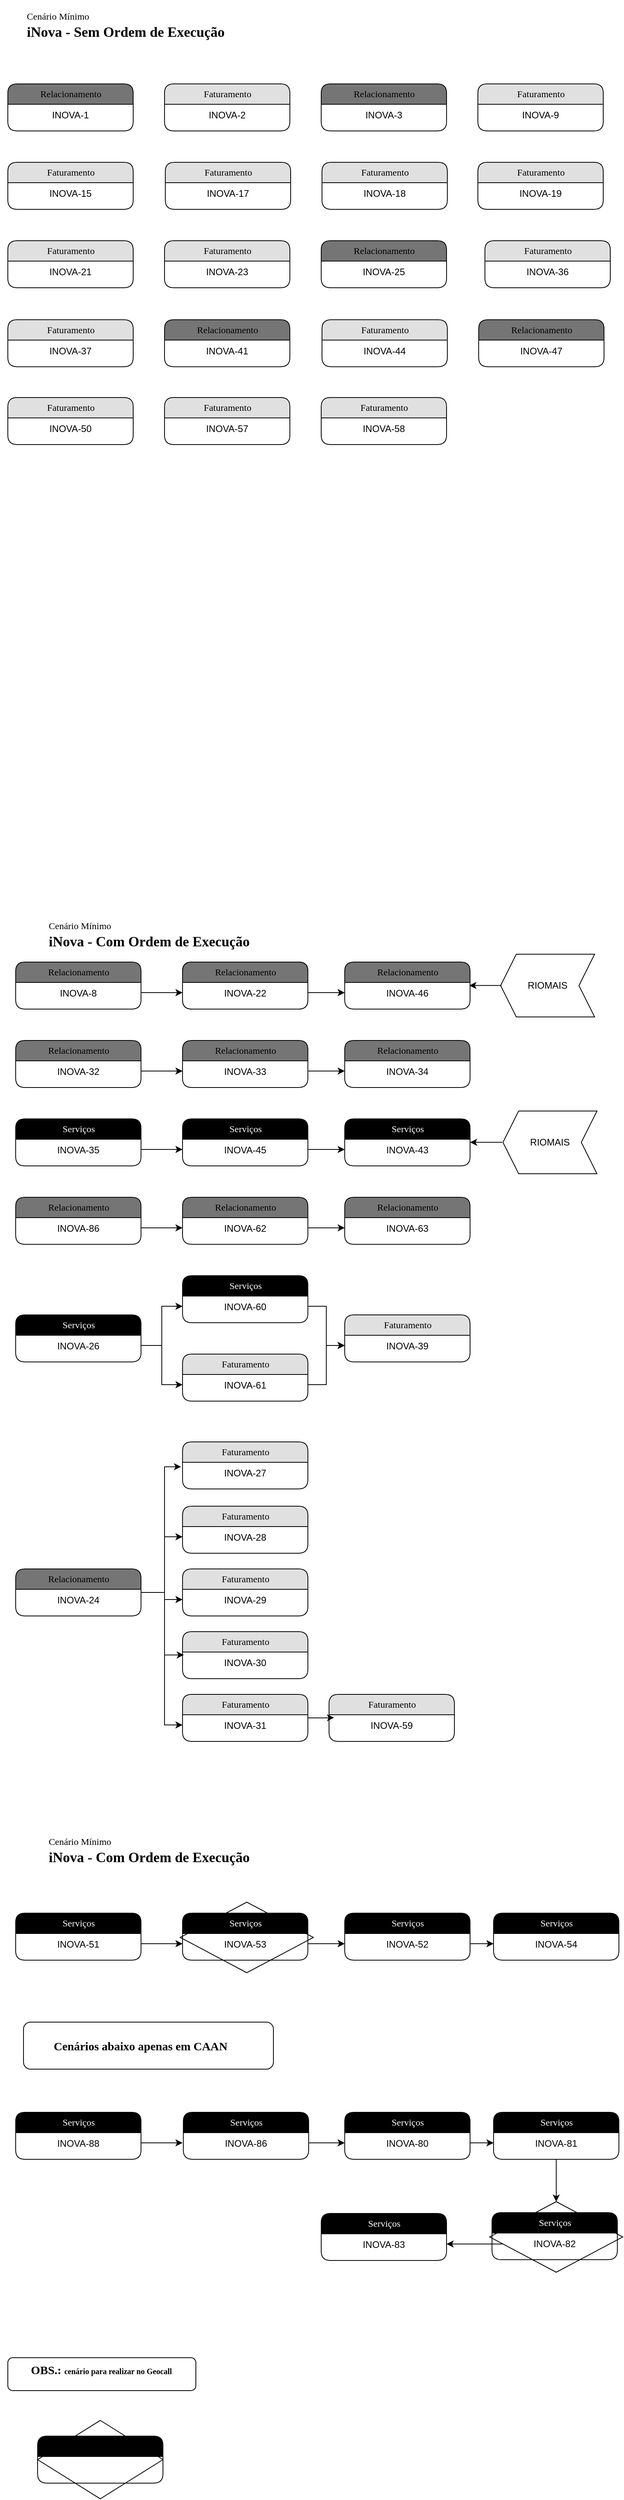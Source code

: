 <mxfile version="27.0.5">
  <diagram name="Page-1" id="5d7acffa-a066-3a61-03fe-96351882024d">
    <mxGraphModel dx="1426" dy="1912" grid="1" gridSize="10" guides="1" tooltips="1" connect="1" arrows="1" fold="1" page="1" pageScale="1" pageWidth="827" pageHeight="1169" background="#ffffff" math="0" shadow="0">
      <root>
        <mxCell id="0" />
        <mxCell id="1" parent="0" />
        <mxCell id="21ea969265ad0168-6" value="Relacionamento" style="swimlane;html=1;fontStyle=0;childLayout=stackLayout;horizontal=1;startSize=26;fillColor=#757575;horizontalStack=0;resizeParent=1;resizeLast=0;collapsible=0;marginBottom=0;swimlaneFillColor=default;align=center;rounded=1;shadow=0;comic=0;labelBackgroundColor=none;strokeWidth=1;fontFamily=Verdana;fontSize=12;swimlaneLine=1;arcSize=15;" parent="1" vertex="1">
          <mxGeometry x="30" y="-1052" width="160" height="60" as="geometry">
            <mxRectangle x="100" y="-737" width="140" height="30" as="alternateBounds" />
          </mxGeometry>
        </mxCell>
        <mxCell id="21ea969265ad0168-7" value="INOVA-1" style="text;html=1;strokeColor=none;fillColor=none;spacingLeft=4;spacingRight=4;whiteSpace=wrap;overflow=hidden;rotatable=0;points=[[0,0.5],[1,0.5]];portConstraint=eastwest;align=center;" parent="21ea969265ad0168-6" vertex="1">
          <mxGeometry y="26" width="160" height="26" as="geometry" />
        </mxCell>
        <mxCell id="HDJxrZw4YMF6eCiUrIUL-1" value="&lt;div style=&quot;text-align: left;&quot;&gt;&lt;span data-darkreader-inline-color=&quot;&quot; data-darkreader-inline-bgcolor=&quot;&quot; style=&quot;background-color: initial; color: rgb(0, 0, 0); --darkreader-inline-bgcolor: initial; --darkreader-inline-color: var(--darkreader-text-000000, #e8e6e3); font-weight: normal;&quot;&gt;&lt;font style=&quot;font-size: 12px;&quot;&gt;Cenário Mínimo&lt;/font&gt;&lt;/span&gt;&lt;/div&gt;&lt;div&gt;&lt;div&gt;iNova - Sem Ordem de Execução&lt;/div&gt;&lt;/div&gt;" style="text;html=1;align=center;verticalAlign=middle;resizable=0;points=[];autosize=1;strokeColor=none;fillColor=none;fontFamily=Verdana;fontStyle=1;fontSize=18;" parent="1" vertex="1">
          <mxGeometry x="20" y="-1159" width="320" height="60" as="geometry" />
        </mxCell>
        <mxCell id="HDJxrZw4YMF6eCiUrIUL-4" value="Faturamento" style="swimlane;html=1;fontStyle=0;childLayout=stackLayout;horizontal=1;startSize=26;fillColor=#e0e0e0;horizontalStack=0;resizeParent=1;resizeLast=0;collapsible=0;marginBottom=0;swimlaneFillColor=#ffffff;align=center;rounded=1;shadow=0;comic=0;labelBackgroundColor=none;strokeWidth=1;fontFamily=Verdana;fontSize=12;arcSize=15;" parent="1" vertex="1">
          <mxGeometry x="230" y="-1052" width="160" height="60" as="geometry" />
        </mxCell>
        <mxCell id="HDJxrZw4YMF6eCiUrIUL-5" value="INOVA-2" style="text;html=1;strokeColor=none;fillColor=none;spacingLeft=4;spacingRight=4;whiteSpace=wrap;overflow=hidden;rotatable=0;points=[[0,0.5],[1,0.5]];portConstraint=eastwest;align=center;" parent="HDJxrZw4YMF6eCiUrIUL-4" vertex="1">
          <mxGeometry y="26" width="160" height="26" as="geometry" />
        </mxCell>
        <mxCell id="HDJxrZw4YMF6eCiUrIUL-6" value="Faturamento" style="swimlane;html=1;fontStyle=0;childLayout=stackLayout;horizontal=1;startSize=26;fillColor=#e0e0e0;horizontalStack=0;resizeParent=1;resizeLast=0;collapsible=0;marginBottom=0;swimlaneFillColor=#ffffff;align=center;rounded=1;shadow=0;comic=0;labelBackgroundColor=none;strokeWidth=1;fontFamily=Verdana;fontSize=12" parent="1" vertex="1">
          <mxGeometry x="230" y="-852" width="160" height="60" as="geometry" />
        </mxCell>
        <mxCell id="HDJxrZw4YMF6eCiUrIUL-7" value="INOVA-23" style="text;html=1;strokeColor=none;fillColor=none;spacingLeft=4;spacingRight=4;whiteSpace=wrap;overflow=hidden;rotatable=0;points=[[0,0.5],[1,0.5]];portConstraint=eastwest;align=center;" parent="HDJxrZw4YMF6eCiUrIUL-6" vertex="1">
          <mxGeometry y="26" width="160" height="26" as="geometry" />
        </mxCell>
        <mxCell id="HDJxrZw4YMF6eCiUrIUL-10" value="Relacionamento" style="swimlane;html=1;fontStyle=0;childLayout=stackLayout;horizontal=1;startSize=26;fillColor=#757575;horizontalStack=0;resizeParent=1;resizeLast=0;collapsible=0;marginBottom=0;swimlaneFillColor=#ffffff;align=center;rounded=1;shadow=0;comic=0;labelBackgroundColor=none;strokeWidth=1;fontFamily=Verdana;fontSize=12;arcSize=15;" parent="1" vertex="1">
          <mxGeometry x="430" y="-1052" width="160" height="60" as="geometry" />
        </mxCell>
        <mxCell id="HDJxrZw4YMF6eCiUrIUL-11" value="INOVA-3" style="text;html=1;strokeColor=none;fillColor=none;spacingLeft=4;spacingRight=4;whiteSpace=wrap;overflow=hidden;rotatable=0;points=[[0,0.5],[1,0.5]];portConstraint=eastwest;align=center;collapsible=0;" parent="HDJxrZw4YMF6eCiUrIUL-10" vertex="1">
          <mxGeometry y="26" width="160" height="26" as="geometry" />
        </mxCell>
        <mxCell id="HDJxrZw4YMF6eCiUrIUL-12" value="Faturamento" style="swimlane;html=1;fontStyle=0;childLayout=stackLayout;horizontal=1;startSize=26;fillColor=#e0e0e0;horizontalStack=0;resizeParent=1;resizeLast=0;collapsible=0;marginBottom=0;swimlaneFillColor=#ffffff;align=center;rounded=1;shadow=0;comic=0;labelBackgroundColor=none;strokeWidth=1;fontFamily=Verdana;fontSize=12;arcSize=15;" parent="1" vertex="1">
          <mxGeometry x="630" y="-1052" width="160" height="60" as="geometry" />
        </mxCell>
        <mxCell id="HDJxrZw4YMF6eCiUrIUL-13" value="INOVA-9" style="text;html=1;strokeColor=none;fillColor=none;spacingLeft=4;spacingRight=4;whiteSpace=wrap;overflow=hidden;rotatable=0;points=[[0,0.5],[1,0.5]];portConstraint=eastwest;align=center;" parent="HDJxrZw4YMF6eCiUrIUL-12" vertex="1">
          <mxGeometry y="26" width="160" height="26" as="geometry" />
        </mxCell>
        <mxCell id="HDJxrZw4YMF6eCiUrIUL-16" value="Faturamento" style="swimlane;html=1;fontStyle=0;childLayout=stackLayout;horizontal=1;startSize=26;fillColor=#e0e0e0;horizontalStack=0;resizeParent=1;resizeLast=0;collapsible=0;marginBottom=0;swimlaneFillColor=#ffffff;align=center;rounded=1;shadow=0;comic=0;labelBackgroundColor=none;strokeWidth=1;fontFamily=Verdana;fontSize=12;arcSize=15;" parent="1" vertex="1">
          <mxGeometry x="431" y="-952" width="160" height="60" as="geometry" />
        </mxCell>
        <mxCell id="HDJxrZw4YMF6eCiUrIUL-17" value="INOVA-18" style="text;html=1;strokeColor=none;fillColor=none;spacingLeft=4;spacingRight=4;whiteSpace=wrap;overflow=hidden;rotatable=0;points=[[0,0.5],[1,0.5]];portConstraint=eastwest;align=center;" parent="HDJxrZw4YMF6eCiUrIUL-16" vertex="1">
          <mxGeometry y="26" width="160" height="26" as="geometry" />
        </mxCell>
        <mxCell id="HDJxrZw4YMF6eCiUrIUL-18" value="Faturamento" style="swimlane;html=1;fontStyle=0;childLayout=stackLayout;horizontal=1;startSize=26;fillColor=#e0e0e0;horizontalStack=0;resizeParent=1;resizeLast=0;collapsible=0;marginBottom=0;swimlaneFillColor=#ffffff;align=center;rounded=1;shadow=0;comic=0;labelBackgroundColor=none;strokeWidth=1;fontFamily=Verdana;fontSize=12;arcSize=15;" parent="1" vertex="1">
          <mxGeometry x="231" y="-952" width="160" height="60" as="geometry" />
        </mxCell>
        <mxCell id="HDJxrZw4YMF6eCiUrIUL-19" value="INOVA-17" style="text;html=1;strokeColor=none;fillColor=none;spacingLeft=4;spacingRight=4;whiteSpace=wrap;overflow=hidden;rotatable=0;points=[[0,0.5],[1,0.5]];portConstraint=eastwest;align=center;" parent="HDJxrZw4YMF6eCiUrIUL-18" vertex="1">
          <mxGeometry y="26" width="160" height="26" as="geometry" />
        </mxCell>
        <mxCell id="HDJxrZw4YMF6eCiUrIUL-20" value="Faturamento" style="swimlane;html=1;fontStyle=0;childLayout=stackLayout;horizontal=1;startSize=26;fillColor=#e0e0e0;horizontalStack=0;resizeParent=1;resizeLast=0;collapsible=0;marginBottom=0;swimlaneFillColor=#ffffff;align=center;rounded=1;shadow=0;comic=0;labelBackgroundColor=none;strokeWidth=1;fontFamily=Verdana;fontSize=12;arcSize=15;" parent="1" vertex="1">
          <mxGeometry x="30" y="-952" width="160" height="60" as="geometry" />
        </mxCell>
        <mxCell id="HDJxrZw4YMF6eCiUrIUL-21" value="INOVA-15" style="text;html=1;strokeColor=none;fillColor=none;spacingLeft=4;spacingRight=4;whiteSpace=wrap;overflow=hidden;rotatable=0;points=[[0,0.5],[1,0.5]];portConstraint=eastwest;align=center;" parent="HDJxrZw4YMF6eCiUrIUL-20" vertex="1">
          <mxGeometry y="26" width="160" height="26" as="geometry" />
        </mxCell>
        <mxCell id="HDJxrZw4YMF6eCiUrIUL-22" value="Faturamento" style="swimlane;html=1;fontStyle=0;childLayout=stackLayout;horizontal=1;startSize=26;fillColor=#e0e0e0;horizontalStack=0;resizeParent=1;resizeLast=0;collapsible=0;marginBottom=0;swimlaneFillColor=#ffffff;align=center;rounded=1;shadow=0;comic=0;labelBackgroundColor=none;strokeWidth=1;fontFamily=Verdana;fontSize=12;arcSize=15;" parent="1" vertex="1">
          <mxGeometry x="630" y="-952" width="160" height="60" as="geometry" />
        </mxCell>
        <mxCell id="HDJxrZw4YMF6eCiUrIUL-23" value="INOVA-19" style="text;html=1;strokeColor=none;fillColor=none;spacingLeft=4;spacingRight=4;whiteSpace=wrap;overflow=hidden;rotatable=0;points=[[0,0.5],[1,0.5]];portConstraint=eastwest;align=center;" parent="HDJxrZw4YMF6eCiUrIUL-22" vertex="1">
          <mxGeometry y="26" width="160" height="26" as="geometry" />
        </mxCell>
        <mxCell id="HDJxrZw4YMF6eCiUrIUL-47" value="Faturamento" style="swimlane;html=1;fontStyle=0;childLayout=stackLayout;horizontal=1;startSize=26;fillColor=#e0e0e0;horizontalStack=0;resizeParent=1;resizeLast=0;collapsible=0;marginBottom=0;swimlaneFillColor=#ffffff;align=center;rounded=1;shadow=0;comic=0;labelBackgroundColor=none;strokeWidth=1;fontFamily=Verdana;fontSize=12" parent="1" vertex="1">
          <mxGeometry x="230" y="-652" width="160" height="60" as="geometry" />
        </mxCell>
        <mxCell id="HDJxrZw4YMF6eCiUrIUL-48" value="INOVA-57" style="text;html=1;strokeColor=none;fillColor=none;spacingLeft=4;spacingRight=4;whiteSpace=wrap;overflow=hidden;rotatable=0;points=[[0,0.5],[1,0.5]];portConstraint=eastwest;align=center;" parent="HDJxrZw4YMF6eCiUrIUL-47" vertex="1">
          <mxGeometry y="26" width="160" height="26" as="geometry" />
        </mxCell>
        <mxCell id="HDJxrZw4YMF6eCiUrIUL-88" value="Faturamento" style="swimlane;html=1;fontStyle=0;childLayout=stackLayout;horizontal=1;startSize=26;fillColor=#e0e0e0;horizontalStack=0;resizeParent=1;resizeLast=0;collapsible=0;marginBottom=0;swimlaneFillColor=#ffffff;align=center;rounded=1;shadow=0;comic=0;labelBackgroundColor=none;strokeWidth=1;fontFamily=Verdana;fontSize=12" parent="1" vertex="1">
          <mxGeometry x="30" y="-852" width="160" height="60" as="geometry" />
        </mxCell>
        <mxCell id="HDJxrZw4YMF6eCiUrIUL-89" value="INOVA-21" style="text;html=1;strokeColor=none;fillColor=none;spacingLeft=4;spacingRight=4;whiteSpace=wrap;overflow=hidden;rotatable=0;points=[[0,0.5],[1,0.5]];portConstraint=eastwest;align=center;" parent="HDJxrZw4YMF6eCiUrIUL-88" vertex="1">
          <mxGeometry y="26" width="160" height="26" as="geometry" />
        </mxCell>
        <mxCell id="HDJxrZw4YMF6eCiUrIUL-90" value="&lt;div style=&quot;text-align: left;&quot;&gt;&lt;span data-darkreader-inline-color=&quot;&quot; data-darkreader-inline-bgcolor=&quot;&quot; style=&quot;background-color: initial; color: rgb(0, 0, 0); --darkreader-inline-bgcolor: initial; --darkreader-inline-color: var(--darkreader-text-000000, #e8e6e3); font-weight: normal;&quot;&gt;&lt;font style=&quot;font-size: 12px;&quot;&gt;Cenário Mínimo&lt;/font&gt;&lt;/span&gt;&lt;/div&gt;&lt;div&gt;&lt;div&gt;iNova - Com Ordem de Execução&lt;/div&gt;&lt;/div&gt;" style="text;html=1;align=center;verticalAlign=middle;resizable=0;points=[];autosize=1;strokeColor=none;fillColor=none;fontFamily=Verdana;fontStyle=1;fontSize=18;" parent="1" vertex="1">
          <mxGeometry x="50" y="1" width="320" height="60" as="geometry" />
        </mxCell>
        <mxCell id="HDJxrZw4YMF6eCiUrIUL-93" value="Faturamento" style="swimlane;html=1;fontStyle=0;childLayout=stackLayout;horizontal=1;startSize=26;fillColor=#e0e0e0;horizontalStack=0;resizeParent=1;resizeLast=0;collapsible=0;marginBottom=0;swimlaneFillColor=#ffffff;align=center;rounded=1;shadow=0;comic=0;labelBackgroundColor=none;strokeWidth=1;fontFamily=Verdana;fontSize=12;arcSize=15;" parent="1" vertex="1">
          <mxGeometry x="30" y="-652" width="160" height="60" as="geometry" />
        </mxCell>
        <mxCell id="HDJxrZw4YMF6eCiUrIUL-94" value="INOVA-50" style="text;html=1;strokeColor=none;fillColor=none;spacingLeft=4;spacingRight=4;whiteSpace=wrap;overflow=hidden;rotatable=0;points=[[0,0.5],[1,0.5]];portConstraint=eastwest;align=center;" parent="HDJxrZw4YMF6eCiUrIUL-93" vertex="1">
          <mxGeometry y="26" width="160" height="26" as="geometry" />
        </mxCell>
        <mxCell id="HDJxrZw4YMF6eCiUrIUL-95" value="Relacionamento" style="swimlane;html=1;fontStyle=0;childLayout=stackLayout;horizontal=1;startSize=26;fillColor=#757575;horizontalStack=0;resizeParent=1;resizeLast=0;collapsible=0;marginBottom=0;swimlaneFillColor=#ffffff;align=center;rounded=1;shadow=0;comic=0;labelBackgroundColor=none;strokeWidth=1;fontFamily=Verdana;fontSize=12;arcSize=15;" parent="1" vertex="1">
          <mxGeometry x="631" y="-751.25" width="160" height="60" as="geometry" />
        </mxCell>
        <mxCell id="HDJxrZw4YMF6eCiUrIUL-96" value="INOVA-47" style="text;html=1;strokeColor=none;fillColor=none;spacingLeft=4;spacingRight=4;whiteSpace=wrap;overflow=hidden;rotatable=0;points=[[0,0.5],[1,0.5]];portConstraint=eastwest;align=center;" parent="HDJxrZw4YMF6eCiUrIUL-95" vertex="1">
          <mxGeometry y="26" width="160" height="26" as="geometry" />
        </mxCell>
        <mxCell id="HDJxrZw4YMF6eCiUrIUL-113" value="Faturamento" style="swimlane;html=1;fontStyle=0;childLayout=stackLayout;horizontal=1;startSize=26;fillColor=#e0e0e0;horizontalStack=0;resizeParent=1;resizeLast=0;collapsible=0;marginBottom=0;swimlaneFillColor=#ffffff;align=center;rounded=1;shadow=0;comic=0;labelBackgroundColor=none;strokeWidth=1;fontFamily=Verdana;fontSize=12" parent="1" vertex="1">
          <mxGeometry x="639" y="-852" width="160" height="60" as="geometry" />
        </mxCell>
        <mxCell id="HDJxrZw4YMF6eCiUrIUL-114" value="INOVA-36" style="text;html=1;strokeColor=none;fillColor=none;spacingLeft=4;spacingRight=4;whiteSpace=wrap;overflow=hidden;rotatable=0;points=[[0,0.5],[1,0.5]];portConstraint=eastwest;align=center;" parent="HDJxrZw4YMF6eCiUrIUL-113" vertex="1">
          <mxGeometry y="26" width="160" height="26" as="geometry" />
        </mxCell>
        <mxCell id="HDJxrZw4YMF6eCiUrIUL-115" value="Relacionamento" style="swimlane;html=1;fontStyle=0;childLayout=stackLayout;horizontal=1;startSize=26;fillColor=#757575;horizontalStack=0;resizeParent=1;resizeLast=0;collapsible=0;marginBottom=0;swimlaneFillColor=#ffffff;align=center;rounded=1;shadow=0;comic=0;labelBackgroundColor=none;strokeWidth=1;fontFamily=Verdana;fontSize=12;arcSize=15;" parent="1" vertex="1">
          <mxGeometry x="230" y="-751.25" width="160" height="60" as="geometry" />
        </mxCell>
        <mxCell id="HDJxrZw4YMF6eCiUrIUL-116" value="INOVA-41" style="text;html=1;strokeColor=none;fillColor=none;spacingLeft=4;spacingRight=4;whiteSpace=wrap;overflow=hidden;rotatable=0;points=[[0,0.5],[1,0.5]];portConstraint=eastwest;align=center;" parent="HDJxrZw4YMF6eCiUrIUL-115" vertex="1">
          <mxGeometry y="26" width="160" height="26" as="geometry" />
        </mxCell>
        <mxCell id="HDJxrZw4YMF6eCiUrIUL-117" value="Faturamento" style="swimlane;html=1;fontStyle=0;childLayout=stackLayout;horizontal=1;startSize=26;fillColor=#e0e0e0;horizontalStack=0;resizeParent=1;resizeLast=0;collapsible=0;marginBottom=0;swimlaneFillColor=#ffffff;align=center;rounded=1;shadow=0;comic=0;labelBackgroundColor=none;strokeWidth=1;fontFamily=Verdana;fontSize=12;arcSize=15;" parent="1" vertex="1">
          <mxGeometry x="431" y="-751.25" width="160" height="60" as="geometry" />
        </mxCell>
        <mxCell id="HDJxrZw4YMF6eCiUrIUL-118" value="INOVA-44" style="text;html=1;strokeColor=none;fillColor=none;spacingLeft=4;spacingRight=4;whiteSpace=wrap;overflow=hidden;rotatable=0;points=[[0,0.5],[1,0.5]];portConstraint=eastwest;align=center;" parent="HDJxrZw4YMF6eCiUrIUL-117" vertex="1">
          <mxGeometry y="26" width="160" height="26" as="geometry" />
        </mxCell>
        <mxCell id="HDJxrZw4YMF6eCiUrIUL-119" value="Relacionamento" style="swimlane;html=1;fontStyle=0;childLayout=stackLayout;horizontal=1;startSize=26;fillColor=#757575;horizontalStack=0;resizeParent=1;resizeLast=0;collapsible=0;marginBottom=0;swimlaneFillColor=#ffffff;align=center;rounded=1;shadow=0;comic=0;labelBackgroundColor=none;strokeWidth=1;fontFamily=Verdana;fontSize=12;arcSize=15;" parent="1" vertex="1">
          <mxGeometry x="430" y="-852" width="160" height="60" as="geometry" />
        </mxCell>
        <mxCell id="HDJxrZw4YMF6eCiUrIUL-120" value="INOVA-25" style="text;html=1;strokeColor=none;fillColor=none;spacingLeft=4;spacingRight=4;whiteSpace=wrap;overflow=hidden;rotatable=0;points=[[0,0.5],[1,0.5]];portConstraint=eastwest;align=center;" parent="HDJxrZw4YMF6eCiUrIUL-119" vertex="1">
          <mxGeometry y="26" width="160" height="26" as="geometry" />
        </mxCell>
        <mxCell id="HDJxrZw4YMF6eCiUrIUL-121" value="Faturamento" style="swimlane;html=1;fontStyle=0;childLayout=stackLayout;horizontal=1;startSize=26;fillColor=#e0e0e0;horizontalStack=0;resizeParent=1;resizeLast=0;collapsible=0;marginBottom=0;swimlaneFillColor=#ffffff;align=center;rounded=1;shadow=0;comic=0;labelBackgroundColor=none;strokeWidth=1;fontFamily=Verdana;fontSize=12" parent="1" vertex="1">
          <mxGeometry x="30" y="-751.25" width="160" height="60" as="geometry" />
        </mxCell>
        <mxCell id="HDJxrZw4YMF6eCiUrIUL-122" value="INOVA-37" style="text;html=1;strokeColor=none;fillColor=none;spacingLeft=4;spacingRight=4;whiteSpace=wrap;overflow=hidden;rotatable=0;points=[[0,0.5],[1,0.5]];portConstraint=eastwest;align=center;" parent="HDJxrZw4YMF6eCiUrIUL-121" vertex="1">
          <mxGeometry y="26" width="160" height="26" as="geometry" />
        </mxCell>
        <mxCell id="HDJxrZw4YMF6eCiUrIUL-123" value="Faturamento" style="swimlane;html=1;fontStyle=0;childLayout=stackLayout;horizontal=1;startSize=26;fillColor=#e0e0e0;horizontalStack=0;resizeParent=1;resizeLast=0;collapsible=0;marginBottom=0;swimlaneFillColor=#ffffff;align=center;rounded=1;shadow=0;comic=0;labelBackgroundColor=none;strokeWidth=1;fontFamily=Verdana;fontSize=12;arcSize=15;" parent="1" vertex="1">
          <mxGeometry x="430" y="-652" width="160" height="60" as="geometry" />
        </mxCell>
        <mxCell id="HDJxrZw4YMF6eCiUrIUL-124" value="INOVA-58" style="text;html=1;strokeColor=none;fillColor=none;spacingLeft=4;spacingRight=4;whiteSpace=wrap;overflow=hidden;rotatable=0;points=[[0,0.5],[1,0.5]];portConstraint=eastwest;align=center;" parent="HDJxrZw4YMF6eCiUrIUL-123" vertex="1">
          <mxGeometry y="26" width="160" height="26" as="geometry" />
        </mxCell>
        <mxCell id="HDJxrZw4YMF6eCiUrIUL-125" value="Relacionamento" style="swimlane;html=1;fontStyle=0;childLayout=stackLayout;horizontal=1;startSize=26;fillColor=#757575;horizontalStack=0;resizeParent=1;resizeLast=0;collapsible=0;marginBottom=0;swimlaneFillColor=default;align=center;rounded=1;shadow=0;comic=0;labelBackgroundColor=none;strokeWidth=1;fontFamily=Verdana;fontSize=12;swimlaneLine=1;arcSize=15;" parent="1" vertex="1">
          <mxGeometry x="40" y="68" width="160" height="60" as="geometry">
            <mxRectangle x="100" y="-737" width="140" height="30" as="alternateBounds" />
          </mxGeometry>
        </mxCell>
        <mxCell id="HDJxrZw4YMF6eCiUrIUL-126" value="INOVA-8" style="text;html=1;strokeColor=none;fillColor=none;spacingLeft=4;spacingRight=4;whiteSpace=wrap;overflow=hidden;rotatable=0;points=[[0,0.5],[1,0.5]];portConstraint=eastwest;align=center;" parent="HDJxrZw4YMF6eCiUrIUL-125" vertex="1">
          <mxGeometry y="26" width="160" height="26" as="geometry" />
        </mxCell>
        <mxCell id="HDJxrZw4YMF6eCiUrIUL-129" value="Faturamento" style="swimlane;html=1;fontStyle=0;childLayout=stackLayout;horizontal=1;startSize=26;fillColor=#e0e0e0;horizontalStack=0;resizeParent=1;resizeLast=0;collapsible=0;marginBottom=0;swimlaneFillColor=#ffffff;align=center;rounded=1;shadow=0;comic=0;labelBackgroundColor=none;strokeWidth=1;fontFamily=Verdana;fontSize=12;arcSize=15;" parent="1" vertex="1">
          <mxGeometry x="253" y="568" width="160" height="60" as="geometry" />
        </mxCell>
        <mxCell id="HDJxrZw4YMF6eCiUrIUL-130" value="INOVA-61" style="text;html=1;strokeColor=none;fillColor=none;spacingLeft=4;spacingRight=4;whiteSpace=wrap;overflow=hidden;rotatable=0;points=[[0,0.5],[1,0.5]];portConstraint=eastwest;align=center;" parent="HDJxrZw4YMF6eCiUrIUL-129" vertex="1">
          <mxGeometry y="26" width="160" height="26" as="geometry" />
        </mxCell>
        <mxCell id="HDJxrZw4YMF6eCiUrIUL-131" value="Serviços" style="swimlane;html=1;fontStyle=0;childLayout=stackLayout;horizontal=1;startSize=26;fillColor=#000000;horizontalStack=0;resizeParent=1;resizeLast=0;collapsible=0;marginBottom=0;swimlaneFillColor=#ffffff;align=center;rounded=1;shadow=0;comic=0;labelBackgroundColor=none;strokeWidth=1;fontFamily=Verdana;fontSize=12;arcSize=15;fillStyle=solid;fontColor=#FFFFFF;" parent="1" vertex="1">
          <mxGeometry x="40" y="268" width="160" height="60" as="geometry" />
        </mxCell>
        <mxCell id="HDJxrZw4YMF6eCiUrIUL-132" value="INOVA-35" style="text;html=1;strokeColor=none;fillColor=none;spacingLeft=4;spacingRight=4;whiteSpace=wrap;overflow=hidden;rotatable=0;points=[[0,0.5],[1,0.5]];portConstraint=eastwest;align=center;" parent="HDJxrZw4YMF6eCiUrIUL-131" vertex="1">
          <mxGeometry y="26" width="160" height="26" as="geometry" />
        </mxCell>
        <mxCell id="HDJxrZw4YMF6eCiUrIUL-135" value="Relacionamento" style="swimlane;html=1;fontStyle=0;childLayout=stackLayout;horizontal=1;startSize=26;fillColor=#757575;horizontalStack=0;resizeParent=1;resizeLast=0;collapsible=0;marginBottom=0;swimlaneFillColor=default;align=center;rounded=1;shadow=0;comic=0;labelBackgroundColor=none;strokeWidth=1;fontFamily=Verdana;fontSize=12;swimlaneLine=1;arcSize=15;" parent="1" vertex="1">
          <mxGeometry x="40" y="168" width="160" height="60" as="geometry">
            <mxRectangle x="100" y="-737" width="140" height="30" as="alternateBounds" />
          </mxGeometry>
        </mxCell>
        <mxCell id="HDJxrZw4YMF6eCiUrIUL-136" value="INOVA-32" style="text;html=1;strokeColor=none;fillColor=none;spacingLeft=4;spacingRight=4;whiteSpace=wrap;overflow=hidden;rotatable=0;points=[[0,0.5],[1,0.5]];portConstraint=eastwest;align=center;" parent="HDJxrZw4YMF6eCiUrIUL-135" vertex="1">
          <mxGeometry y="26" width="160" height="26" as="geometry" />
        </mxCell>
        <mxCell id="HDJxrZw4YMF6eCiUrIUL-137" value="Relacionamento" style="swimlane;html=1;fontStyle=0;childLayout=stackLayout;horizontal=1;startSize=26;fillColor=#757575;horizontalStack=0;resizeParent=1;resizeLast=0;collapsible=0;marginBottom=0;swimlaneFillColor=default;align=center;rounded=1;shadow=0;comic=0;labelBackgroundColor=none;strokeWidth=1;fontFamily=Verdana;fontSize=12;swimlaneLine=1;arcSize=15;" parent="1" vertex="1">
          <mxGeometry x="40" y="368" width="160" height="60" as="geometry">
            <mxRectangle x="100" y="-737" width="140" height="30" as="alternateBounds" />
          </mxGeometry>
        </mxCell>
        <mxCell id="HDJxrZw4YMF6eCiUrIUL-138" value="INOVA-86&lt;div&gt;&lt;br&gt;&lt;/div&gt;" style="text;html=1;strokeColor=none;fillColor=none;spacingLeft=4;spacingRight=4;whiteSpace=wrap;overflow=hidden;rotatable=0;points=[[0,0.5],[1,0.5]];portConstraint=eastwest;align=center;" parent="HDJxrZw4YMF6eCiUrIUL-137" vertex="1">
          <mxGeometry y="26" width="160" height="26" as="geometry" />
        </mxCell>
        <mxCell id="HDJxrZw4YMF6eCiUrIUL-139" value="Serviços" style="swimlane;html=1;fontStyle=0;childLayout=stackLayout;horizontal=1;startSize=26;fillColor=#000000;horizontalStack=0;resizeParent=1;resizeLast=0;collapsible=0;marginBottom=0;swimlaneFillColor=#ffffff;align=center;rounded=1;shadow=0;comic=0;labelBackgroundColor=none;strokeWidth=1;fontFamily=Verdana;fontSize=12;arcSize=15;fillStyle=solid;fontColor=#FFFFFF;" parent="1" vertex="1">
          <mxGeometry x="40" y="518" width="160" height="60" as="geometry" />
        </mxCell>
        <mxCell id="HDJxrZw4YMF6eCiUrIUL-140" value="INOVA-26" style="text;html=1;strokeColor=none;fillColor=none;spacingLeft=4;spacingRight=4;whiteSpace=wrap;overflow=hidden;rotatable=0;points=[[0,0.5],[1,0.5]];portConstraint=eastwest;align=center;" parent="HDJxrZw4YMF6eCiUrIUL-139" vertex="1">
          <mxGeometry y="26" width="160" height="26" as="geometry" />
        </mxCell>
        <mxCell id="HDJxrZw4YMF6eCiUrIUL-197" value="" style="edgeStyle=orthogonalEdgeStyle;rounded=0;orthogonalLoop=1;jettySize=auto;html=1;" parent="1" source="HDJxrZw4YMF6eCiUrIUL-141" target="HDJxrZw4YMF6eCiUrIUL-192" edge="1">
          <mxGeometry relative="1" as="geometry">
            <Array as="points">
              <mxPoint x="230" y="872" />
              <mxPoint x="230" y="881" />
            </Array>
          </mxGeometry>
        </mxCell>
        <mxCell id="HDJxrZw4YMF6eCiUrIUL-198" style="edgeStyle=orthogonalEdgeStyle;rounded=0;orthogonalLoop=1;jettySize=auto;html=1;entryX=0;entryY=0.5;entryDx=0;entryDy=0;" parent="1" source="HDJxrZw4YMF6eCiUrIUL-141" target="HDJxrZw4YMF6eCiUrIUL-190" edge="1">
          <mxGeometry relative="1" as="geometry">
            <Array as="points">
              <mxPoint x="230" y="872" />
              <mxPoint x="230" y="801" />
            </Array>
          </mxGeometry>
        </mxCell>
        <mxCell id="HDJxrZw4YMF6eCiUrIUL-203" style="edgeStyle=orthogonalEdgeStyle;rounded=0;orthogonalLoop=1;jettySize=auto;html=1;entryX=0;entryY=0.5;entryDx=0;entryDy=0;" parent="1" source="HDJxrZw4YMF6eCiUrIUL-141" target="HDJxrZw4YMF6eCiUrIUL-196" edge="1">
          <mxGeometry relative="1" as="geometry">
            <Array as="points">
              <mxPoint x="230" y="872" />
              <mxPoint x="230" y="1041" />
            </Array>
          </mxGeometry>
        </mxCell>
        <mxCell id="HDJxrZw4YMF6eCiUrIUL-141" value="Relacionamento" style="swimlane;html=1;fontStyle=0;childLayout=stackLayout;horizontal=1;startSize=26;fillColor=#757575;horizontalStack=0;resizeParent=1;resizeLast=0;collapsible=0;marginBottom=0;swimlaneFillColor=default;align=center;rounded=1;shadow=0;comic=0;labelBackgroundColor=none;strokeWidth=1;fontFamily=Verdana;fontSize=12;swimlaneLine=1;arcSize=15;" parent="1" vertex="1">
          <mxGeometry x="40" y="842" width="160" height="60" as="geometry">
            <mxRectangle x="100" y="-737" width="140" height="30" as="alternateBounds" />
          </mxGeometry>
        </mxCell>
        <mxCell id="HDJxrZw4YMF6eCiUrIUL-142" value="INOVA-24" style="text;html=1;strokeColor=none;fillColor=none;spacingLeft=4;spacingRight=4;whiteSpace=wrap;overflow=hidden;rotatable=0;points=[[0,0.5],[1,0.5]];portConstraint=eastwest;align=center;" parent="HDJxrZw4YMF6eCiUrIUL-141" vertex="1">
          <mxGeometry y="26" width="160" height="26" as="geometry" />
        </mxCell>
        <mxCell id="HDJxrZw4YMF6eCiUrIUL-143" value="Relacionamento" style="swimlane;html=1;fontStyle=0;childLayout=stackLayout;horizontal=1;startSize=26;fillColor=#757575;horizontalStack=0;resizeParent=1;resizeLast=0;collapsible=0;marginBottom=0;swimlaneFillColor=default;align=center;rounded=1;shadow=0;comic=0;labelBackgroundColor=none;strokeWidth=1;fontFamily=Verdana;fontSize=12;swimlaneLine=1;arcSize=15;" parent="1" vertex="1">
          <mxGeometry x="253" y="68" width="160" height="60" as="geometry">
            <mxRectangle x="100" y="-737" width="140" height="30" as="alternateBounds" />
          </mxGeometry>
        </mxCell>
        <mxCell id="HDJxrZw4YMF6eCiUrIUL-144" value="INOVA-1" style="text;html=1;strokeColor=none;fillColor=none;spacingLeft=4;spacingRight=4;whiteSpace=wrap;overflow=hidden;rotatable=0;points=[[0,0.5],[1,0.5]];portConstraint=eastwest;align=center;" parent="HDJxrZw4YMF6eCiUrIUL-143" vertex="1">
          <mxGeometry y="26" width="160" height="26" as="geometry" />
        </mxCell>
        <mxCell id="HDJxrZw4YMF6eCiUrIUL-145" value="" style="edgeStyle=orthogonalEdgeStyle;rounded=0;orthogonalLoop=1;jettySize=auto;html=1;" parent="1" source="HDJxrZw4YMF6eCiUrIUL-126" target="HDJxrZw4YMF6eCiUrIUL-144" edge="1">
          <mxGeometry relative="1" as="geometry" />
        </mxCell>
        <mxCell id="HDJxrZw4YMF6eCiUrIUL-146" value="Relacionamento" style="swimlane;html=1;fontStyle=0;childLayout=stackLayout;horizontal=1;startSize=26;fillColor=#757575;horizontalStack=0;resizeParent=1;resizeLast=0;collapsible=0;marginBottom=0;swimlaneFillColor=default;align=center;rounded=1;shadow=0;comic=0;labelBackgroundColor=none;strokeWidth=1;fontFamily=Verdana;fontSize=12;swimlaneLine=1;arcSize=15;" parent="1" vertex="1">
          <mxGeometry x="253" y="68" width="160" height="60" as="geometry">
            <mxRectangle x="100" y="-737" width="140" height="30" as="alternateBounds" />
          </mxGeometry>
        </mxCell>
        <mxCell id="HDJxrZw4YMF6eCiUrIUL-147" value="INOVA-22" style="text;html=1;strokeColor=none;fillColor=none;spacingLeft=4;spacingRight=4;whiteSpace=wrap;overflow=hidden;rotatable=0;points=[[0,0.5],[1,0.5]];portConstraint=eastwest;align=center;" parent="HDJxrZw4YMF6eCiUrIUL-146" vertex="1">
          <mxGeometry y="26" width="160" height="26" as="geometry" />
        </mxCell>
        <mxCell id="HDJxrZw4YMF6eCiUrIUL-148" value="Relacionamento" style="swimlane;html=1;fontStyle=0;childLayout=stackLayout;horizontal=1;startSize=26;fillColor=#757575;horizontalStack=0;resizeParent=1;resizeLast=0;collapsible=0;marginBottom=0;swimlaneFillColor=default;align=center;rounded=1;shadow=0;comic=0;labelBackgroundColor=none;strokeWidth=1;fontFamily=Verdana;fontSize=12;swimlaneLine=1;arcSize=15;" parent="1" vertex="1">
          <mxGeometry x="460" y="68" width="160" height="60" as="geometry">
            <mxRectangle x="100" y="-737" width="140" height="30" as="alternateBounds" />
          </mxGeometry>
        </mxCell>
        <mxCell id="HDJxrZw4YMF6eCiUrIUL-149" value="INOVA-46" style="text;html=1;strokeColor=none;fillColor=none;spacingLeft=4;spacingRight=4;whiteSpace=wrap;overflow=hidden;rotatable=0;points=[[0,0.5],[1,0.5]];portConstraint=eastwest;align=center;" parent="HDJxrZw4YMF6eCiUrIUL-148" vertex="1">
          <mxGeometry y="26" width="160" height="26" as="geometry" />
        </mxCell>
        <mxCell id="HDJxrZw4YMF6eCiUrIUL-152" value="" style="edgeStyle=orthogonalEdgeStyle;rounded=0;orthogonalLoop=1;jettySize=auto;html=1;" parent="1" source="HDJxrZw4YMF6eCiUrIUL-147" target="HDJxrZw4YMF6eCiUrIUL-149" edge="1">
          <mxGeometry relative="1" as="geometry" />
        </mxCell>
        <mxCell id="HDJxrZw4YMF6eCiUrIUL-153" value="Relacionamento" style="swimlane;html=1;fontStyle=0;childLayout=stackLayout;horizontal=1;startSize=26;fillColor=#757575;horizontalStack=0;resizeParent=1;resizeLast=0;collapsible=0;marginBottom=0;swimlaneFillColor=default;align=center;rounded=1;shadow=0;comic=0;labelBackgroundColor=none;strokeWidth=1;fontFamily=Verdana;fontSize=12;swimlaneLine=1;arcSize=15;" parent="1" vertex="1">
          <mxGeometry x="253" y="168" width="160" height="60" as="geometry">
            <mxRectangle x="100" y="-737" width="140" height="30" as="alternateBounds" />
          </mxGeometry>
        </mxCell>
        <mxCell id="HDJxrZw4YMF6eCiUrIUL-154" value="INOVA-33" style="text;html=1;strokeColor=none;fillColor=none;spacingLeft=4;spacingRight=4;whiteSpace=wrap;overflow=hidden;rotatable=0;points=[[0,0.5],[1,0.5]];portConstraint=eastwest;align=center;" parent="HDJxrZw4YMF6eCiUrIUL-153" vertex="1">
          <mxGeometry y="26" width="160" height="26" as="geometry" />
        </mxCell>
        <mxCell id="HDJxrZw4YMF6eCiUrIUL-155" value="" style="edgeStyle=orthogonalEdgeStyle;rounded=0;orthogonalLoop=1;jettySize=auto;html=1;" parent="1" source="HDJxrZw4YMF6eCiUrIUL-136" target="HDJxrZw4YMF6eCiUrIUL-154" edge="1">
          <mxGeometry relative="1" as="geometry" />
        </mxCell>
        <mxCell id="HDJxrZw4YMF6eCiUrIUL-156" value="Relacionamento" style="swimlane;html=1;fontStyle=0;childLayout=stackLayout;horizontal=1;startSize=26;fillColor=#757575;horizontalStack=0;resizeParent=1;resizeLast=0;collapsible=0;marginBottom=0;swimlaneFillColor=default;align=center;rounded=1;shadow=0;comic=0;labelBackgroundColor=none;strokeWidth=1;fontFamily=Verdana;fontSize=12;swimlaneLine=1;arcSize=15;" parent="1" vertex="1">
          <mxGeometry x="460" y="168" width="160" height="60" as="geometry">
            <mxRectangle x="100" y="-737" width="140" height="30" as="alternateBounds" />
          </mxGeometry>
        </mxCell>
        <mxCell id="HDJxrZw4YMF6eCiUrIUL-157" value="INOVA-34" style="text;html=1;strokeColor=none;fillColor=none;spacingLeft=4;spacingRight=4;whiteSpace=wrap;overflow=hidden;rotatable=0;points=[[0,0.5],[1,0.5]];portConstraint=eastwest;align=center;" parent="HDJxrZw4YMF6eCiUrIUL-156" vertex="1">
          <mxGeometry y="26" width="160" height="26" as="geometry" />
        </mxCell>
        <mxCell id="HDJxrZw4YMF6eCiUrIUL-158" value="" style="edgeStyle=orthogonalEdgeStyle;rounded=0;orthogonalLoop=1;jettySize=auto;html=1;" parent="1" source="HDJxrZw4YMF6eCiUrIUL-154" target="HDJxrZw4YMF6eCiUrIUL-157" edge="1">
          <mxGeometry relative="1" as="geometry" />
        </mxCell>
        <mxCell id="HDJxrZw4YMF6eCiUrIUL-159" value="Serviços" style="swimlane;html=1;fontStyle=0;childLayout=stackLayout;horizontal=1;startSize=26;fillColor=#000000;horizontalStack=0;resizeParent=1;resizeLast=0;collapsible=0;marginBottom=0;swimlaneFillColor=#ffffff;align=center;rounded=1;shadow=0;comic=0;labelBackgroundColor=none;strokeWidth=1;fontFamily=Verdana;fontSize=12;arcSize=15;fillStyle=solid;fontColor=#FFFFFF;" parent="1" vertex="1">
          <mxGeometry x="253" y="268" width="160" height="60" as="geometry" />
        </mxCell>
        <mxCell id="HDJxrZw4YMF6eCiUrIUL-160" value="INOVA-45" style="text;html=1;strokeColor=none;fillColor=none;spacingLeft=4;spacingRight=4;whiteSpace=wrap;overflow=hidden;rotatable=0;points=[[0,0.5],[1,0.5]];portConstraint=eastwest;align=center;" parent="HDJxrZw4YMF6eCiUrIUL-159" vertex="1">
          <mxGeometry y="26" width="160" height="26" as="geometry" />
        </mxCell>
        <mxCell id="HDJxrZw4YMF6eCiUrIUL-161" value="Serviços" style="swimlane;html=1;fontStyle=0;childLayout=stackLayout;horizontal=1;startSize=26;fillColor=#000000;horizontalStack=0;resizeParent=1;resizeLast=0;collapsible=0;marginBottom=0;swimlaneFillColor=#ffffff;align=center;rounded=1;shadow=0;comic=0;labelBackgroundColor=none;strokeWidth=1;fontFamily=Verdana;fontSize=12;arcSize=15;fillStyle=solid;fontColor=#FFFFFF;" parent="1" vertex="1">
          <mxGeometry x="460" y="268" width="160" height="60" as="geometry" />
        </mxCell>
        <mxCell id="HDJxrZw4YMF6eCiUrIUL-162" value="INOVA-43" style="text;html=1;strokeColor=none;fillColor=none;spacingLeft=4;spacingRight=4;whiteSpace=wrap;overflow=hidden;rotatable=0;points=[[0,0.5],[1,0.5]];portConstraint=eastwest;align=center;" parent="HDJxrZw4YMF6eCiUrIUL-161" vertex="1">
          <mxGeometry y="26" width="160" height="26" as="geometry" />
        </mxCell>
        <mxCell id="HDJxrZw4YMF6eCiUrIUL-163" value="" style="edgeStyle=orthogonalEdgeStyle;rounded=0;orthogonalLoop=1;jettySize=auto;html=1;" parent="1" source="HDJxrZw4YMF6eCiUrIUL-132" target="HDJxrZw4YMF6eCiUrIUL-160" edge="1">
          <mxGeometry relative="1" as="geometry" />
        </mxCell>
        <mxCell id="HDJxrZw4YMF6eCiUrIUL-164" value="" style="edgeStyle=orthogonalEdgeStyle;rounded=0;orthogonalLoop=1;jettySize=auto;html=1;" parent="1" source="HDJxrZw4YMF6eCiUrIUL-160" target="HDJxrZw4YMF6eCiUrIUL-162" edge="1">
          <mxGeometry relative="1" as="geometry" />
        </mxCell>
        <mxCell id="HDJxrZw4YMF6eCiUrIUL-165" value="Relacionamento" style="swimlane;html=1;fontStyle=0;childLayout=stackLayout;horizontal=1;startSize=26;fillColor=#757575;horizontalStack=0;resizeParent=1;resizeLast=0;collapsible=0;marginBottom=0;swimlaneFillColor=default;align=center;rounded=1;shadow=0;comic=0;labelBackgroundColor=none;strokeWidth=1;fontFamily=Verdana;fontSize=12;swimlaneLine=1;arcSize=15;" parent="1" vertex="1">
          <mxGeometry x="253" y="368" width="160" height="60" as="geometry">
            <mxRectangle x="100" y="-737" width="140" height="30" as="alternateBounds" />
          </mxGeometry>
        </mxCell>
        <mxCell id="HDJxrZw4YMF6eCiUrIUL-166" value="INOVA-62&lt;div&gt;&lt;br&gt;&lt;/div&gt;" style="text;html=1;strokeColor=none;fillColor=none;spacingLeft=4;spacingRight=4;whiteSpace=wrap;overflow=hidden;rotatable=0;points=[[0,0.5],[1,0.5]];portConstraint=eastwest;align=center;" parent="HDJxrZw4YMF6eCiUrIUL-165" vertex="1">
          <mxGeometry y="26" width="160" height="26" as="geometry" />
        </mxCell>
        <mxCell id="HDJxrZw4YMF6eCiUrIUL-167" value="Relacionamento" style="swimlane;html=1;fontStyle=0;childLayout=stackLayout;horizontal=1;startSize=26;fillColor=#757575;horizontalStack=0;resizeParent=1;resizeLast=0;collapsible=0;marginBottom=0;swimlaneFillColor=default;align=center;rounded=1;shadow=0;comic=0;labelBackgroundColor=none;strokeWidth=1;fontFamily=Verdana;fontSize=12;swimlaneLine=1;arcSize=15;" parent="1" vertex="1">
          <mxGeometry x="460" y="368" width="160" height="60" as="geometry">
            <mxRectangle x="100" y="-737" width="140" height="30" as="alternateBounds" />
          </mxGeometry>
        </mxCell>
        <mxCell id="HDJxrZw4YMF6eCiUrIUL-168" value="INOVA-63&lt;div&gt;&lt;br&gt;&lt;/div&gt;" style="text;html=1;strokeColor=none;fillColor=none;spacingLeft=4;spacingRight=4;whiteSpace=wrap;overflow=hidden;rotatable=0;points=[[0,0.5],[1,0.5]];portConstraint=eastwest;align=center;" parent="HDJxrZw4YMF6eCiUrIUL-167" vertex="1">
          <mxGeometry y="26" width="160" height="26" as="geometry" />
        </mxCell>
        <mxCell id="HDJxrZw4YMF6eCiUrIUL-169" value="" style="edgeStyle=orthogonalEdgeStyle;rounded=0;orthogonalLoop=1;jettySize=auto;html=1;" parent="1" source="HDJxrZw4YMF6eCiUrIUL-138" target="HDJxrZw4YMF6eCiUrIUL-166" edge="1">
          <mxGeometry relative="1" as="geometry" />
        </mxCell>
        <mxCell id="HDJxrZw4YMF6eCiUrIUL-170" value="" style="edgeStyle=orthogonalEdgeStyle;rounded=0;orthogonalLoop=1;jettySize=auto;html=1;" parent="1" source="HDJxrZw4YMF6eCiUrIUL-166" target="HDJxrZw4YMF6eCiUrIUL-168" edge="1">
          <mxGeometry relative="1" as="geometry" />
        </mxCell>
        <mxCell id="HDJxrZw4YMF6eCiUrIUL-171" value="Serviços" style="swimlane;html=1;fontStyle=0;childLayout=stackLayout;horizontal=1;startSize=26;fillColor=#000000;horizontalStack=0;resizeParent=1;resizeLast=0;collapsible=0;marginBottom=0;swimlaneFillColor=#ffffff;align=center;rounded=1;shadow=0;comic=0;labelBackgroundColor=none;strokeWidth=1;fontFamily=Verdana;fontSize=12;arcSize=15;fillStyle=solid;fontColor=#FFFFFF;" parent="1" vertex="1">
          <mxGeometry x="253" y="468" width="160" height="60" as="geometry" />
        </mxCell>
        <mxCell id="HDJxrZw4YMF6eCiUrIUL-172" value="INOVA-60" style="text;html=1;strokeColor=none;fillColor=none;spacingLeft=4;spacingRight=4;whiteSpace=wrap;overflow=hidden;rotatable=0;points=[[0,0.5],[1,0.5]];portConstraint=eastwest;align=center;" parent="HDJxrZw4YMF6eCiUrIUL-171" vertex="1">
          <mxGeometry y="26" width="160" height="26" as="geometry" />
        </mxCell>
        <mxCell id="HDJxrZw4YMF6eCiUrIUL-173" value="Faturamento" style="swimlane;html=1;fontStyle=0;childLayout=stackLayout;horizontal=1;startSize=26;fillColor=#e0e0e0;horizontalStack=0;resizeParent=1;resizeLast=0;collapsible=0;marginBottom=0;swimlaneFillColor=#ffffff;align=center;rounded=1;shadow=0;comic=0;labelBackgroundColor=none;strokeWidth=1;fontFamily=Verdana;fontSize=12;arcSize=15;" parent="1" vertex="1">
          <mxGeometry x="460" y="518" width="160" height="60" as="geometry" />
        </mxCell>
        <mxCell id="HDJxrZw4YMF6eCiUrIUL-174" value="INOVA-39" style="text;html=1;strokeColor=none;fillColor=none;spacingLeft=4;spacingRight=4;whiteSpace=wrap;overflow=hidden;rotatable=0;points=[[0,0.5],[1,0.5]];portConstraint=eastwest;align=center;" parent="HDJxrZw4YMF6eCiUrIUL-173" vertex="1">
          <mxGeometry y="26" width="160" height="26" as="geometry" />
        </mxCell>
        <mxCell id="HDJxrZw4YMF6eCiUrIUL-180" value="" style="edgeStyle=orthogonalEdgeStyle;rounded=0;orthogonalLoop=1;jettySize=auto;html=1;" parent="1" source="HDJxrZw4YMF6eCiUrIUL-172" target="HDJxrZw4YMF6eCiUrIUL-174" edge="1">
          <mxGeometry relative="1" as="geometry" />
        </mxCell>
        <mxCell id="HDJxrZw4YMF6eCiUrIUL-181" value="" style="edgeStyle=orthogonalEdgeStyle;rounded=0;orthogonalLoop=1;jettySize=auto;html=1;" parent="1" source="HDJxrZw4YMF6eCiUrIUL-130" target="HDJxrZw4YMF6eCiUrIUL-174" edge="1">
          <mxGeometry relative="1" as="geometry" />
        </mxCell>
        <mxCell id="HDJxrZw4YMF6eCiUrIUL-182" value="" style="edgeStyle=orthogonalEdgeStyle;rounded=0;orthogonalLoop=1;jettySize=auto;html=1;" parent="1" source="HDJxrZw4YMF6eCiUrIUL-140" target="HDJxrZw4YMF6eCiUrIUL-172" edge="1">
          <mxGeometry relative="1" as="geometry" />
        </mxCell>
        <mxCell id="HDJxrZw4YMF6eCiUrIUL-184" style="edgeStyle=orthogonalEdgeStyle;rounded=0;orthogonalLoop=1;jettySize=auto;html=1;entryX=0;entryY=0.5;entryDx=0;entryDy=0;" parent="1" source="HDJxrZw4YMF6eCiUrIUL-140" target="HDJxrZw4YMF6eCiUrIUL-130" edge="1">
          <mxGeometry relative="1" as="geometry" />
        </mxCell>
        <mxCell id="HDJxrZw4YMF6eCiUrIUL-187" value="Faturamento" style="swimlane;html=1;fontStyle=0;childLayout=stackLayout;horizontal=1;startSize=26;fillColor=#e0e0e0;horizontalStack=0;resizeParent=1;resizeLast=0;collapsible=0;marginBottom=0;swimlaneFillColor=#ffffff;align=center;rounded=1;shadow=0;comic=0;labelBackgroundColor=none;strokeWidth=1;fontFamily=Verdana;fontSize=12;arcSize=15;" parent="1" vertex="1">
          <mxGeometry x="253" y="680" width="160" height="60" as="geometry" />
        </mxCell>
        <mxCell id="HDJxrZw4YMF6eCiUrIUL-188" value="INOVA-27" style="text;html=1;strokeColor=none;fillColor=none;spacingLeft=4;spacingRight=4;whiteSpace=wrap;overflow=hidden;rotatable=0;points=[[0,0.5],[1,0.5]];portConstraint=eastwest;align=center;" parent="HDJxrZw4YMF6eCiUrIUL-187" vertex="1">
          <mxGeometry y="26" width="160" height="26" as="geometry" />
        </mxCell>
        <mxCell id="HDJxrZw4YMF6eCiUrIUL-189" value="Faturamento" style="swimlane;html=1;fontStyle=0;childLayout=stackLayout;horizontal=1;startSize=26;fillColor=#e0e0e0;horizontalStack=0;resizeParent=1;resizeLast=0;collapsible=0;marginBottom=0;swimlaneFillColor=#ffffff;align=center;rounded=1;shadow=0;comic=0;labelBackgroundColor=none;strokeWidth=1;fontFamily=Verdana;fontSize=12;arcSize=15;" parent="1" vertex="1">
          <mxGeometry x="253" y="762" width="160" height="60" as="geometry" />
        </mxCell>
        <mxCell id="HDJxrZw4YMF6eCiUrIUL-190" value="INOVA-28" style="text;html=1;strokeColor=none;fillColor=none;spacingLeft=4;spacingRight=4;whiteSpace=wrap;overflow=hidden;rotatable=0;points=[[0,0.5],[1,0.5]];portConstraint=eastwest;align=center;" parent="HDJxrZw4YMF6eCiUrIUL-189" vertex="1">
          <mxGeometry y="26" width="160" height="26" as="geometry" />
        </mxCell>
        <mxCell id="HDJxrZw4YMF6eCiUrIUL-191" value="Faturamento" style="swimlane;html=1;fontStyle=0;childLayout=stackLayout;horizontal=1;startSize=26;fillColor=#e0e0e0;horizontalStack=0;resizeParent=1;resizeLast=0;collapsible=0;marginBottom=0;swimlaneFillColor=#ffffff;align=center;rounded=1;shadow=0;comic=0;labelBackgroundColor=none;strokeWidth=1;fontFamily=Verdana;fontSize=12;arcSize=15;" parent="1" vertex="1">
          <mxGeometry x="253" y="842" width="160" height="60" as="geometry" />
        </mxCell>
        <mxCell id="HDJxrZw4YMF6eCiUrIUL-192" value="INOVA-29" style="text;html=1;strokeColor=none;fillColor=none;spacingLeft=4;spacingRight=4;whiteSpace=wrap;overflow=hidden;rotatable=0;points=[[0,0.5],[1,0.5]];portConstraint=eastwest;align=center;" parent="HDJxrZw4YMF6eCiUrIUL-191" vertex="1">
          <mxGeometry y="26" width="160" height="26" as="geometry" />
        </mxCell>
        <mxCell id="HDJxrZw4YMF6eCiUrIUL-193" value="Faturamento" style="swimlane;html=1;fontStyle=0;childLayout=stackLayout;horizontal=1;startSize=26;fillColor=#e0e0e0;horizontalStack=0;resizeParent=1;resizeLast=0;collapsible=0;marginBottom=0;swimlaneFillColor=#ffffff;align=center;rounded=1;shadow=0;comic=0;labelBackgroundColor=none;strokeWidth=1;fontFamily=Verdana;fontSize=12;arcSize=15;" parent="1" vertex="1">
          <mxGeometry x="253" y="922" width="160" height="60" as="geometry" />
        </mxCell>
        <mxCell id="HDJxrZw4YMF6eCiUrIUL-194" value="INOVA-30" style="text;html=1;strokeColor=none;fillColor=none;spacingLeft=4;spacingRight=4;whiteSpace=wrap;overflow=hidden;rotatable=0;points=[[0,0.5],[1,0.5]];portConstraint=eastwest;align=center;" parent="HDJxrZw4YMF6eCiUrIUL-193" vertex="1">
          <mxGeometry y="26" width="160" height="26" as="geometry" />
        </mxCell>
        <mxCell id="HDJxrZw4YMF6eCiUrIUL-195" value="Faturamento" style="swimlane;html=1;fontStyle=0;childLayout=stackLayout;horizontal=1;startSize=26;fillColor=#e0e0e0;horizontalStack=0;resizeParent=1;resizeLast=0;collapsible=0;marginBottom=0;swimlaneFillColor=#ffffff;align=center;rounded=1;shadow=0;comic=0;labelBackgroundColor=none;strokeWidth=1;fontFamily=Verdana;fontSize=12;arcSize=15;" parent="1" vertex="1">
          <mxGeometry x="253" y="1002" width="160" height="60" as="geometry" />
        </mxCell>
        <mxCell id="HDJxrZw4YMF6eCiUrIUL-196" value="INOVA-31" style="text;html=1;strokeColor=none;fillColor=none;spacingLeft=4;spacingRight=4;whiteSpace=wrap;overflow=hidden;rotatable=0;points=[[0,0.5],[1,0.5]];portConstraint=eastwest;align=center;" parent="HDJxrZw4YMF6eCiUrIUL-195" vertex="1">
          <mxGeometry y="26" width="160" height="26" as="geometry" />
        </mxCell>
        <mxCell id="HDJxrZw4YMF6eCiUrIUL-199" style="edgeStyle=orthogonalEdgeStyle;rounded=0;orthogonalLoop=1;jettySize=auto;html=1;entryX=-0.012;entryY=0.219;entryDx=0;entryDy=0;entryPerimeter=0;" parent="1" source="HDJxrZw4YMF6eCiUrIUL-141" target="HDJxrZw4YMF6eCiUrIUL-188" edge="1">
          <mxGeometry relative="1" as="geometry">
            <Array as="points">
              <mxPoint x="230" y="872" />
              <mxPoint x="230" y="712" />
            </Array>
          </mxGeometry>
        </mxCell>
        <mxCell id="HDJxrZw4YMF6eCiUrIUL-201" style="edgeStyle=orthogonalEdgeStyle;rounded=0;orthogonalLoop=1;jettySize=auto;html=1;entryX=0.01;entryY=0.143;entryDx=0;entryDy=0;entryPerimeter=0;" parent="1" source="HDJxrZw4YMF6eCiUrIUL-141" target="HDJxrZw4YMF6eCiUrIUL-194" edge="1">
          <mxGeometry relative="1" as="geometry">
            <Array as="points">
              <mxPoint x="230" y="872" />
              <mxPoint x="230" y="952" />
            </Array>
          </mxGeometry>
        </mxCell>
        <mxCell id="HDJxrZw4YMF6eCiUrIUL-204" value="Faturamento" style="swimlane;html=1;fontStyle=0;childLayout=stackLayout;horizontal=1;startSize=26;fillColor=#e0e0e0;horizontalStack=0;resizeParent=1;resizeLast=0;collapsible=0;marginBottom=0;swimlaneFillColor=#ffffff;align=center;rounded=1;shadow=0;comic=0;labelBackgroundColor=none;strokeWidth=1;fontFamily=Verdana;fontSize=12;arcSize=15;" parent="1" vertex="1">
          <mxGeometry x="440" y="1002" width="160" height="60" as="geometry" />
        </mxCell>
        <mxCell id="HDJxrZw4YMF6eCiUrIUL-205" value="INOVA-59" style="text;html=1;strokeColor=none;fillColor=none;spacingLeft=4;spacingRight=4;whiteSpace=wrap;overflow=hidden;rotatable=0;points=[[0,0.5],[1,0.5]];portConstraint=eastwest;align=center;" parent="HDJxrZw4YMF6eCiUrIUL-204" vertex="1">
          <mxGeometry y="26" width="160" height="26" as="geometry" />
        </mxCell>
        <mxCell id="HDJxrZw4YMF6eCiUrIUL-211" style="edgeStyle=orthogonalEdgeStyle;rounded=0;orthogonalLoop=1;jettySize=auto;html=1;entryX=0.04;entryY=0.143;entryDx=0;entryDy=0;entryPerimeter=0;" parent="1" source="HDJxrZw4YMF6eCiUrIUL-195" target="HDJxrZw4YMF6eCiUrIUL-205" edge="1">
          <mxGeometry relative="1" as="geometry" />
        </mxCell>
        <mxCell id="HDJxrZw4YMF6eCiUrIUL-212" value="&lt;div style=&quot;text-align: left;&quot;&gt;&lt;span data-darkreader-inline-color=&quot;&quot; data-darkreader-inline-bgcolor=&quot;&quot; style=&quot;background-color: initial; color: rgb(0, 0, 0); --darkreader-inline-bgcolor: initial; --darkreader-inline-color: var(--darkreader-text-000000, #e8e6e3); font-weight: normal;&quot;&gt;&lt;font style=&quot;font-size: 12px;&quot;&gt;Cenário Mínimo&lt;/font&gt;&lt;/span&gt;&lt;/div&gt;&lt;div&gt;&lt;div&gt;iNova - Com Ordem de Execução&lt;/div&gt;&lt;/div&gt;" style="text;html=1;align=center;verticalAlign=middle;resizable=0;points=[];autosize=1;strokeColor=none;fillColor=none;fontFamily=Verdana;fontStyle=1;fontSize=18;" parent="1" vertex="1">
          <mxGeometry x="50" y="1169" width="320" height="60" as="geometry" />
        </mxCell>
        <mxCell id="HDJxrZw4YMF6eCiUrIUL-219" value="" style="edgeStyle=orthogonalEdgeStyle;rounded=0;orthogonalLoop=1;jettySize=auto;html=1;" parent="1" edge="1">
          <mxGeometry relative="1" as="geometry">
            <mxPoint x="200" y="1320.0" as="sourcePoint" />
            <mxPoint x="253.0" y="1320.0" as="targetPoint" />
          </mxGeometry>
        </mxCell>
        <mxCell id="HDJxrZw4YMF6eCiUrIUL-224" value="" style="edgeStyle=orthogonalEdgeStyle;rounded=0;orthogonalLoop=1;jettySize=auto;html=1;" parent="1" edge="1">
          <mxGeometry relative="1" as="geometry">
            <mxPoint x="413" y="1320.0" as="sourcePoint" />
            <mxPoint x="460" y="1320.0" as="targetPoint" />
          </mxGeometry>
        </mxCell>
        <mxCell id="HDJxrZw4YMF6eCiUrIUL-231" value="Serviços" style="swimlane;html=1;fontStyle=0;childLayout=stackLayout;horizontal=1;startSize=26;fillColor=#000000;horizontalStack=0;resizeParent=1;resizeLast=0;collapsible=0;marginBottom=0;swimlaneFillColor=#ffffff;align=center;rounded=1;shadow=0;comic=0;labelBackgroundColor=none;strokeWidth=1;fontFamily=Verdana;fontSize=12;arcSize=15;fillStyle=solid;fontColor=#FFFFFF;" parent="1" vertex="1">
          <mxGeometry x="40" y="1281" width="160" height="60" as="geometry" />
        </mxCell>
        <mxCell id="HDJxrZw4YMF6eCiUrIUL-232" value="INOVA-51" style="text;html=1;strokeColor=none;fillColor=none;spacingLeft=4;spacingRight=4;whiteSpace=wrap;overflow=hidden;rotatable=0;points=[[0,0.5],[1,0.5]];portConstraint=eastwest;align=center;" parent="HDJxrZw4YMF6eCiUrIUL-231" vertex="1">
          <mxGeometry y="26" width="160" height="26" as="geometry" />
        </mxCell>
        <mxCell id="HDJxrZw4YMF6eCiUrIUL-235" value="Serviços" style="swimlane;html=1;fontStyle=0;childLayout=stackLayout;horizontal=1;startSize=26;fillColor=#000000;horizontalStack=0;resizeParent=1;resizeLast=0;collapsible=0;marginBottom=0;swimlaneFillColor=#ffffff;align=center;rounded=1;shadow=0;comic=0;labelBackgroundColor=none;strokeWidth=1;fontFamily=Verdana;fontSize=12;arcSize=15;fillStyle=solid;fontColor=#FFFFFF;" parent="1" vertex="1">
          <mxGeometry x="253" y="1281" width="160" height="60" as="geometry" />
        </mxCell>
        <mxCell id="HDJxrZw4YMF6eCiUrIUL-236" value="INOVA-53" style="text;html=1;strokeColor=none;fillColor=none;spacingLeft=4;spacingRight=4;whiteSpace=wrap;overflow=hidden;rotatable=0;points=[[0,0.5],[1,0.5]];portConstraint=eastwest;align=center;" parent="HDJxrZw4YMF6eCiUrIUL-235" vertex="1">
          <mxGeometry y="26" width="160" height="26" as="geometry" />
        </mxCell>
        <mxCell id="HDJxrZw4YMF6eCiUrIUL-237" value="Serviços" style="swimlane;html=1;fontStyle=0;childLayout=stackLayout;horizontal=1;startSize=26;fillColor=#000000;horizontalStack=0;resizeParent=1;resizeLast=0;collapsible=0;marginBottom=0;swimlaneFillColor=#ffffff;align=center;rounded=1;shadow=0;comic=0;labelBackgroundColor=none;strokeWidth=1;fontFamily=Verdana;fontSize=12;arcSize=15;fillStyle=solid;fontColor=#FFFFFF;" parent="1" vertex="1">
          <mxGeometry x="460" y="1281" width="160" height="60" as="geometry" />
        </mxCell>
        <mxCell id="HDJxrZw4YMF6eCiUrIUL-238" value="INOVA-52" style="text;html=1;strokeColor=none;fillColor=none;spacingLeft=4;spacingRight=4;whiteSpace=wrap;overflow=hidden;rotatable=0;points=[[0,0.5],[1,0.5]];portConstraint=eastwest;align=center;" parent="HDJxrZw4YMF6eCiUrIUL-237" vertex="1">
          <mxGeometry y="26" width="160" height="26" as="geometry" />
        </mxCell>
        <mxCell id="HDJxrZw4YMF6eCiUrIUL-239" value="Serviços" style="swimlane;html=1;fontStyle=0;childLayout=stackLayout;horizontal=1;startSize=26;fillColor=#000000;horizontalStack=0;resizeParent=1;resizeLast=0;collapsible=0;marginBottom=0;swimlaneFillColor=#ffffff;align=center;rounded=1;shadow=0;comic=0;labelBackgroundColor=none;strokeWidth=1;fontFamily=Verdana;fontSize=12;arcSize=15;fillStyle=solid;fontColor=#FFFFFF;" parent="1" vertex="1">
          <mxGeometry x="650" y="1281" width="160" height="60" as="geometry" />
        </mxCell>
        <mxCell id="HDJxrZw4YMF6eCiUrIUL-240" value="INOVA-54" style="text;html=1;strokeColor=none;fillColor=none;spacingLeft=4;spacingRight=4;whiteSpace=wrap;overflow=hidden;rotatable=0;points=[[0,0.5],[1,0.5]];portConstraint=eastwest;align=center;" parent="HDJxrZw4YMF6eCiUrIUL-239" vertex="1">
          <mxGeometry y="26" width="160" height="26" as="geometry" />
        </mxCell>
        <mxCell id="HDJxrZw4YMF6eCiUrIUL-243" value="" style="rhombus;whiteSpace=wrap;html=1;fillColor=none;" parent="1" vertex="1">
          <mxGeometry x="250" y="1267" width="170" height="90" as="geometry" />
        </mxCell>
        <mxCell id="HDJxrZw4YMF6eCiUrIUL-244" value="" style="edgeStyle=orthogonalEdgeStyle;rounded=0;orthogonalLoop=1;jettySize=auto;html=1;" parent="1" edge="1">
          <mxGeometry relative="1" as="geometry">
            <mxPoint x="200" y="1574.0" as="sourcePoint" />
            <mxPoint x="253.0" y="1574.0" as="targetPoint" />
          </mxGeometry>
        </mxCell>
        <mxCell id="HDJxrZw4YMF6eCiUrIUL-245" value="" style="edgeStyle=orthogonalEdgeStyle;rounded=0;orthogonalLoop=1;jettySize=auto;html=1;" parent="1" edge="1">
          <mxGeometry relative="1" as="geometry">
            <mxPoint x="413" y="1574.0" as="sourcePoint" />
            <mxPoint x="460" y="1574.0" as="targetPoint" />
          </mxGeometry>
        </mxCell>
        <mxCell id="HDJxrZw4YMF6eCiUrIUL-246" value="Serviços" style="swimlane;html=1;fontStyle=0;childLayout=stackLayout;horizontal=1;startSize=26;fillColor=#000000;horizontalStack=0;resizeParent=1;resizeLast=0;collapsible=0;marginBottom=0;swimlaneFillColor=#ffffff;align=center;rounded=1;shadow=0;comic=0;labelBackgroundColor=none;strokeWidth=1;fontFamily=Verdana;fontSize=12;arcSize=15;fillStyle=solid;fontColor=#FFFFFF;" parent="1" vertex="1">
          <mxGeometry x="40" y="1535" width="160" height="60" as="geometry" />
        </mxCell>
        <mxCell id="HDJxrZw4YMF6eCiUrIUL-247" value="INOVA-88" style="text;html=1;strokeColor=none;fillColor=none;spacingLeft=4;spacingRight=4;whiteSpace=wrap;overflow=hidden;rotatable=0;points=[[0,0.5],[1,0.5]];portConstraint=eastwest;align=center;" parent="HDJxrZw4YMF6eCiUrIUL-246" vertex="1">
          <mxGeometry y="26" width="160" height="26" as="geometry" />
        </mxCell>
        <mxCell id="HDJxrZw4YMF6eCiUrIUL-248" value="Serviços" style="swimlane;html=1;fontStyle=0;childLayout=stackLayout;horizontal=1;startSize=26;fillColor=#000000;horizontalStack=0;resizeParent=1;resizeLast=0;collapsible=0;marginBottom=0;swimlaneFillColor=#ffffff;align=center;rounded=1;shadow=0;comic=0;labelBackgroundColor=none;strokeWidth=1;fontFamily=Verdana;fontSize=12;arcSize=15;fillStyle=solid;fontColor=#FFFFFF;" parent="1" vertex="1">
          <mxGeometry x="648" y="1663" width="160" height="60" as="geometry" />
        </mxCell>
        <mxCell id="HDJxrZw4YMF6eCiUrIUL-249" value="INOVA-82" style="text;html=1;strokeColor=none;fillColor=none;spacingLeft=4;spacingRight=4;whiteSpace=wrap;overflow=hidden;rotatable=0;points=[[0,0.5],[1,0.5]];portConstraint=eastwest;align=center;" parent="HDJxrZw4YMF6eCiUrIUL-248" vertex="1">
          <mxGeometry y="26" width="160" height="26" as="geometry" />
        </mxCell>
        <mxCell id="HDJxrZw4YMF6eCiUrIUL-250" value="Serviços" style="swimlane;html=1;fontStyle=0;childLayout=stackLayout;horizontal=1;startSize=26;fillColor=#000000;horizontalStack=0;resizeParent=1;resizeLast=0;collapsible=0;marginBottom=0;swimlaneFillColor=#ffffff;align=center;rounded=1;shadow=0;comic=0;labelBackgroundColor=none;strokeWidth=1;fontFamily=Verdana;fontSize=12;arcSize=15;fillStyle=solid;fontColor=#FFFFFF;" parent="1" vertex="1">
          <mxGeometry x="254" y="1535" width="160" height="60" as="geometry" />
        </mxCell>
        <mxCell id="HDJxrZw4YMF6eCiUrIUL-251" value="INOVA-86" style="text;html=1;strokeColor=none;fillColor=none;spacingLeft=4;spacingRight=4;whiteSpace=wrap;overflow=hidden;rotatable=0;points=[[0,0.5],[1,0.5]];portConstraint=eastwest;align=center;" parent="HDJxrZw4YMF6eCiUrIUL-250" vertex="1">
          <mxGeometry y="26" width="160" height="26" as="geometry" />
        </mxCell>
        <mxCell id="HDJxrZw4YMF6eCiUrIUL-252" value="Serviços" style="swimlane;html=1;fontStyle=0;childLayout=stackLayout;horizontal=1;startSize=26;fillColor=#000000;horizontalStack=0;resizeParent=1;resizeLast=0;collapsible=0;marginBottom=0;swimlaneFillColor=#ffffff;align=center;rounded=1;shadow=0;comic=0;labelBackgroundColor=none;strokeWidth=1;fontFamily=Verdana;fontSize=12;arcSize=15;fillStyle=solid;fontColor=#FFFFFF;" parent="1" vertex="1">
          <mxGeometry x="460" y="1535" width="160" height="60" as="geometry" />
        </mxCell>
        <mxCell id="HDJxrZw4YMF6eCiUrIUL-253" value="INOVA-80" style="text;html=1;strokeColor=none;fillColor=none;spacingLeft=4;spacingRight=4;whiteSpace=wrap;overflow=hidden;rotatable=0;points=[[0,0.5],[1,0.5]];portConstraint=eastwest;align=center;" parent="HDJxrZw4YMF6eCiUrIUL-252" vertex="1">
          <mxGeometry y="26" width="160" height="26" as="geometry" />
        </mxCell>
        <mxCell id="HDJxrZw4YMF6eCiUrIUL-275" value="" style="edgeStyle=orthogonalEdgeStyle;rounded=0;orthogonalLoop=1;jettySize=auto;html=1;" parent="1" source="HDJxrZw4YMF6eCiUrIUL-254" target="HDJxrZw4YMF6eCiUrIUL-263" edge="1">
          <mxGeometry relative="1" as="geometry">
            <Array as="points">
              <mxPoint x="630" y="1703" />
              <mxPoint x="630" y="1703" />
            </Array>
          </mxGeometry>
        </mxCell>
        <mxCell id="HDJxrZw4YMF6eCiUrIUL-254" value="" style="rhombus;whiteSpace=wrap;html=1;fillColor=none;" parent="1" vertex="1">
          <mxGeometry x="645" y="1649" width="170" height="90" as="geometry" />
        </mxCell>
        <mxCell id="HDJxrZw4YMF6eCiUrIUL-257" value="" style="rounded=1;whiteSpace=wrap;html=1;" parent="1" vertex="1">
          <mxGeometry x="50" y="1420" width="319" height="60" as="geometry" />
        </mxCell>
        <mxCell id="HDJxrZw4YMF6eCiUrIUL-258" value="&lt;div style=&quot;text-align: left;&quot;&gt;&lt;span style=&quot;background-color: initial; text-align: center;&quot;&gt;Cenários abaixo apenas em CAAN&lt;/span&gt;&lt;/div&gt;" style="text;html=1;align=center;verticalAlign=middle;resizable=0;points=[];autosize=1;strokeColor=none;fillColor=none;fontFamily=Verdana;fontStyle=1;fontSize=15;" parent="1" vertex="1">
          <mxGeometry x="59" y="1435" width="280" height="30" as="geometry" />
        </mxCell>
        <mxCell id="HDJxrZw4YMF6eCiUrIUL-273" value="" style="edgeStyle=orthogonalEdgeStyle;rounded=0;orthogonalLoop=1;jettySize=auto;html=1;" parent="1" source="HDJxrZw4YMF6eCiUrIUL-259" target="HDJxrZw4YMF6eCiUrIUL-254" edge="1">
          <mxGeometry relative="1" as="geometry" />
        </mxCell>
        <mxCell id="HDJxrZw4YMF6eCiUrIUL-259" value="Serviços" style="swimlane;html=1;fontStyle=0;childLayout=stackLayout;horizontal=1;startSize=26;fillColor=#000000;horizontalStack=0;resizeParent=1;resizeLast=0;collapsible=0;marginBottom=0;swimlaneFillColor=#ffffff;align=center;rounded=1;shadow=0;comic=0;labelBackgroundColor=none;strokeWidth=1;fontFamily=Verdana;fontSize=12;arcSize=15;fillStyle=solid;fontColor=#FFFFFF;" parent="1" vertex="1">
          <mxGeometry x="650" y="1535" width="160" height="60" as="geometry" />
        </mxCell>
        <mxCell id="HDJxrZw4YMF6eCiUrIUL-260" value="INOVA-81" style="text;html=1;strokeColor=none;fillColor=none;spacingLeft=4;spacingRight=4;whiteSpace=wrap;overflow=hidden;rotatable=0;points=[[0,0.5],[1,0.5]];portConstraint=eastwest;align=center;" parent="HDJxrZw4YMF6eCiUrIUL-259" vertex="1">
          <mxGeometry y="26" width="160" height="26" as="geometry" />
        </mxCell>
        <mxCell id="HDJxrZw4YMF6eCiUrIUL-262" value="Serviços" style="swimlane;html=1;fontStyle=0;childLayout=stackLayout;horizontal=1;startSize=26;fillColor=#000000;horizontalStack=0;resizeParent=1;resizeLast=0;collapsible=0;marginBottom=0;swimlaneFillColor=#ffffff;align=center;rounded=1;shadow=0;comic=0;labelBackgroundColor=none;strokeWidth=1;fontFamily=Verdana;fontSize=12;arcSize=15;fillStyle=solid;fontColor=#FFFFFF;" parent="1" vertex="1">
          <mxGeometry x="430" y="1664" width="160" height="60" as="geometry" />
        </mxCell>
        <mxCell id="HDJxrZw4YMF6eCiUrIUL-263" value="INOVA-83" style="text;html=1;strokeColor=none;fillColor=none;spacingLeft=4;spacingRight=4;whiteSpace=wrap;overflow=hidden;rotatable=0;points=[[0,0.5],[1,0.5]];portConstraint=eastwest;align=center;" parent="HDJxrZw4YMF6eCiUrIUL-262" vertex="1">
          <mxGeometry y="26" width="160" height="26" as="geometry" />
        </mxCell>
        <mxCell id="HDJxrZw4YMF6eCiUrIUL-270" style="edgeStyle=orthogonalEdgeStyle;rounded=0;orthogonalLoop=1;jettySize=auto;html=1;entryX=0;entryY=0.5;entryDx=0;entryDy=0;" parent="1" source="HDJxrZw4YMF6eCiUrIUL-253" target="HDJxrZw4YMF6eCiUrIUL-260" edge="1">
          <mxGeometry relative="1" as="geometry" />
        </mxCell>
        <mxCell id="HDJxrZw4YMF6eCiUrIUL-276" value="" style="swimlane;html=1;fontStyle=0;childLayout=stackLayout;horizontal=1;startSize=26;fillColor=#000000;horizontalStack=0;resizeParent=1;resizeLast=0;collapsible=0;marginBottom=0;swimlaneFillColor=#ffffff;align=center;rounded=1;shadow=0;comic=0;labelBackgroundColor=none;strokeWidth=1;fontFamily=Verdana;fontSize=12;arcSize=15;fillStyle=solid;fontColor=#FFFFFF;" parent="1" vertex="1">
          <mxGeometry x="68" y="1948" width="160" height="60" as="geometry" />
        </mxCell>
        <mxCell id="HDJxrZw4YMF6eCiUrIUL-278" value="" style="rhombus;whiteSpace=wrap;html=1;fillColor=none;" parent="1" vertex="1">
          <mxGeometry x="68" y="1928" width="160" height="100" as="geometry" />
        </mxCell>
        <mxCell id="HDJxrZw4YMF6eCiUrIUL-279" value="" style="rounded=1;whiteSpace=wrap;html=1;" parent="1" vertex="1">
          <mxGeometry x="30" y="1848" width="240" height="42" as="geometry" />
        </mxCell>
        <mxCell id="HDJxrZw4YMF6eCiUrIUL-280" value="&lt;div style=&quot;text-align: left;&quot;&gt;&lt;span style=&quot;background-color: initial; text-align: center;&quot;&gt;OBS.: &lt;font style=&quot;font-size: 10px;&quot;&gt;cenário para realizar no Geocall&lt;/font&gt;&lt;/span&gt;&lt;/div&gt;" style="text;html=1;align=center;verticalAlign=middle;resizable=0;points=[];autosize=1;strokeColor=none;fillColor=none;fontFamily=Verdana;fontStyle=1;fontSize=15;" parent="1" vertex="1">
          <mxGeometry x="34" y="1848" width="230" height="30" as="geometry" />
        </mxCell>
        <mxCell id="HDJxrZw4YMF6eCiUrIUL-282" value="" style="edgeStyle=orthogonalEdgeStyle;rounded=0;orthogonalLoop=1;jettySize=auto;html=1;" parent="1" source="HDJxrZw4YMF6eCiUrIUL-238" target="HDJxrZw4YMF6eCiUrIUL-240" edge="1">
          <mxGeometry relative="1" as="geometry" />
        </mxCell>
        <mxCell id="wND3AYSjTcwDoWlcc1no-2" value="" style="edgeStyle=orthogonalEdgeStyle;rounded=0;orthogonalLoop=1;jettySize=auto;html=1;" edge="1" parent="1">
          <mxGeometry relative="1" as="geometry">
            <mxPoint x="661" y="297.9" as="sourcePoint" />
            <mxPoint x="620" y="297.9" as="targetPoint" />
            <Array as="points">
              <mxPoint x="640" y="297.9" />
              <mxPoint x="640" y="297.9" />
            </Array>
          </mxGeometry>
        </mxCell>
        <mxCell id="wND3AYSjTcwDoWlcc1no-1" value="RIOMAIS" style="shape=step;perimeter=stepPerimeter;whiteSpace=wrap;html=1;fixedSize=1;direction=west;" vertex="1" parent="1">
          <mxGeometry x="662" y="258" width="120" height="80" as="geometry" />
        </mxCell>
        <mxCell id="wND3AYSjTcwDoWlcc1no-4" value="RIOMAIS" style="shape=step;perimeter=stepPerimeter;whiteSpace=wrap;html=1;fixedSize=1;direction=west;" vertex="1" parent="1">
          <mxGeometry x="659" y="58" width="120" height="80" as="geometry" />
        </mxCell>
        <mxCell id="wND3AYSjTcwDoWlcc1no-3" value="" style="edgeStyle=orthogonalEdgeStyle;rounded=0;orthogonalLoop=1;jettySize=auto;html=1;" edge="1" parent="1">
          <mxGeometry relative="1" as="geometry">
            <mxPoint x="619" y="97.9" as="targetPoint" />
            <Array as="points">
              <mxPoint x="649" y="97.9" />
              <mxPoint x="649" y="97.9" />
            </Array>
            <mxPoint x="660.0" y="97.9" as="sourcePoint" />
          </mxGeometry>
        </mxCell>
      </root>
    </mxGraphModel>
  </diagram>
</mxfile>
